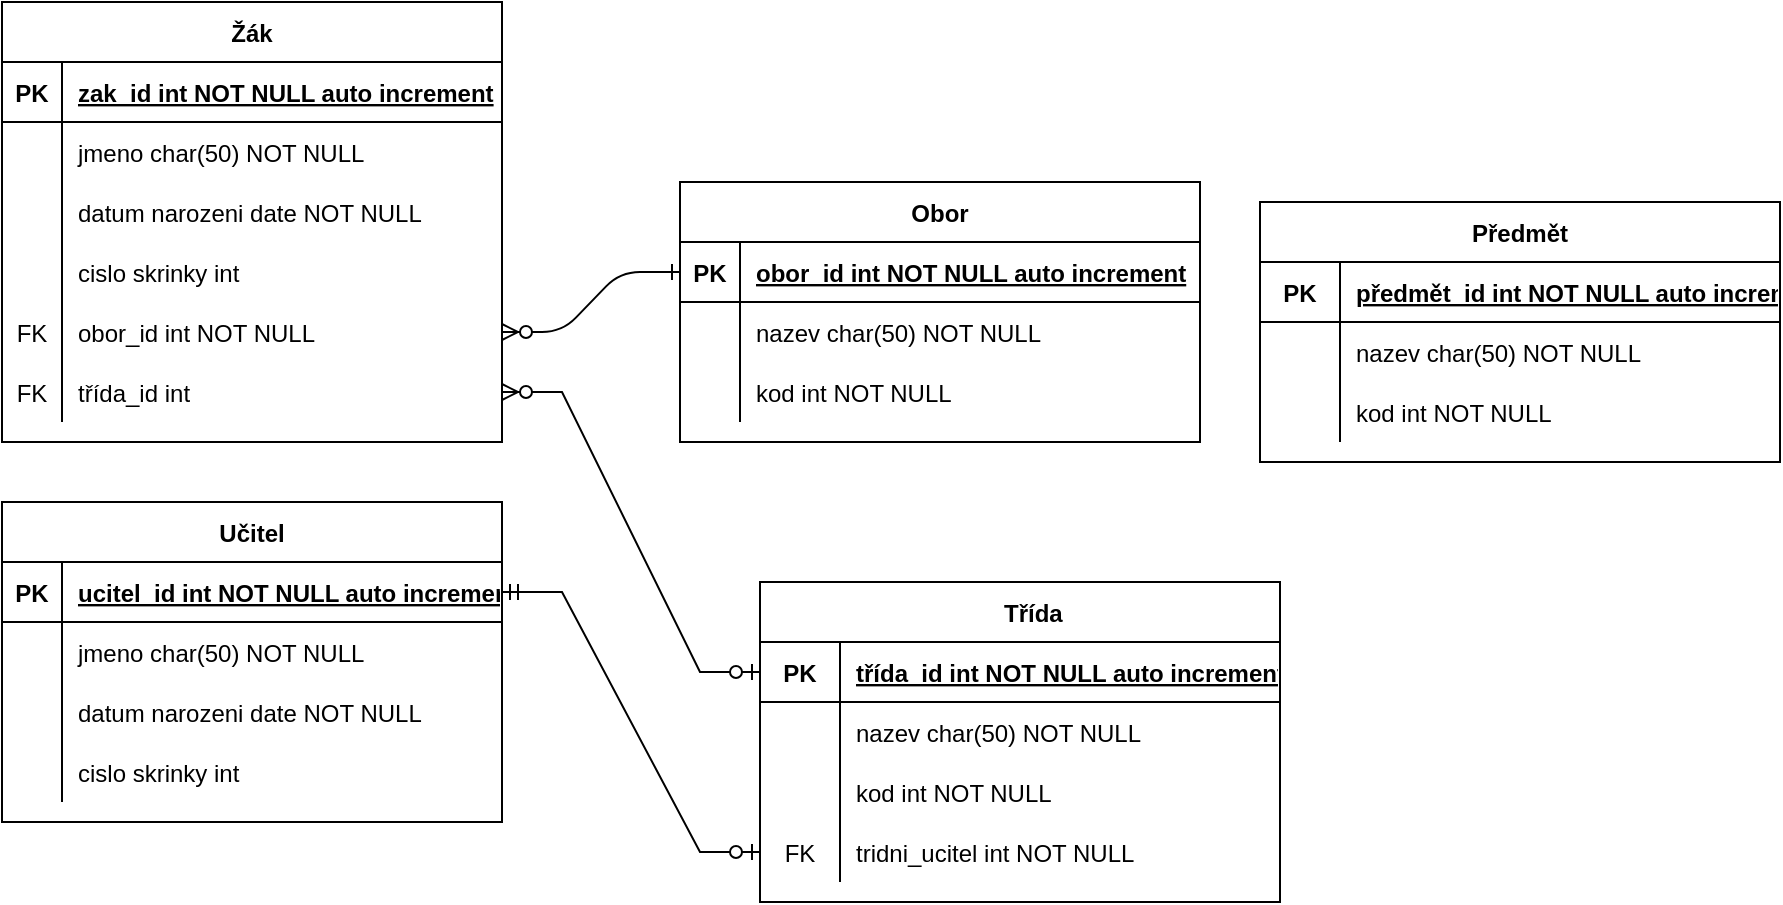 <mxfile version="21.7.4" type="device">
  <diagram id="R2lEEEUBdFMjLlhIrx00" name="Page-1">
    <mxGraphModel dx="989" dy="543" grid="1" gridSize="10" guides="1" tooltips="1" connect="1" arrows="1" fold="1" page="1" pageScale="1" pageWidth="850" pageHeight="1100" math="0" shadow="0" extFonts="Permanent Marker^https://fonts.googleapis.com/css?family=Permanent+Marker">
      <root>
        <mxCell id="0" />
        <mxCell id="1" parent="0" />
        <mxCell id="ogufLEp2ypotco66jPB3-1" value="Žák" style="shape=table;startSize=30;container=1;collapsible=1;childLayout=tableLayout;fixedRows=1;rowLines=0;fontStyle=1;align=center;resizeLast=1;" vertex="1" parent="1">
          <mxGeometry x="11" y="290" width="250" height="220" as="geometry" />
        </mxCell>
        <mxCell id="ogufLEp2ypotco66jPB3-2" value="" style="shape=partialRectangle;collapsible=0;dropTarget=0;pointerEvents=0;fillColor=none;points=[[0,0.5],[1,0.5]];portConstraint=eastwest;top=0;left=0;right=0;bottom=1;" vertex="1" parent="ogufLEp2ypotco66jPB3-1">
          <mxGeometry y="30" width="250" height="30" as="geometry" />
        </mxCell>
        <mxCell id="ogufLEp2ypotco66jPB3-3" value="PK" style="shape=partialRectangle;overflow=hidden;connectable=0;fillColor=none;top=0;left=0;bottom=0;right=0;fontStyle=1;" vertex="1" parent="ogufLEp2ypotco66jPB3-2">
          <mxGeometry width="30" height="30" as="geometry">
            <mxRectangle width="30" height="30" as="alternateBounds" />
          </mxGeometry>
        </mxCell>
        <mxCell id="ogufLEp2ypotco66jPB3-4" value="zak_id int NOT NULL auto increment" style="shape=partialRectangle;overflow=hidden;connectable=0;fillColor=none;top=0;left=0;bottom=0;right=0;align=left;spacingLeft=6;fontStyle=5;" vertex="1" parent="ogufLEp2ypotco66jPB3-2">
          <mxGeometry x="30" width="220" height="30" as="geometry">
            <mxRectangle width="220" height="30" as="alternateBounds" />
          </mxGeometry>
        </mxCell>
        <mxCell id="ogufLEp2ypotco66jPB3-5" value="" style="shape=partialRectangle;collapsible=0;dropTarget=0;pointerEvents=0;fillColor=none;points=[[0,0.5],[1,0.5]];portConstraint=eastwest;top=0;left=0;right=0;bottom=0;" vertex="1" parent="ogufLEp2ypotco66jPB3-1">
          <mxGeometry y="60" width="250" height="30" as="geometry" />
        </mxCell>
        <mxCell id="ogufLEp2ypotco66jPB3-6" value="" style="shape=partialRectangle;overflow=hidden;connectable=0;fillColor=none;top=0;left=0;bottom=0;right=0;" vertex="1" parent="ogufLEp2ypotco66jPB3-5">
          <mxGeometry width="30" height="30" as="geometry">
            <mxRectangle width="30" height="30" as="alternateBounds" />
          </mxGeometry>
        </mxCell>
        <mxCell id="ogufLEp2ypotco66jPB3-7" value="jmeno char(50) NOT NULL" style="shape=partialRectangle;overflow=hidden;connectable=0;fillColor=none;top=0;left=0;bottom=0;right=0;align=left;spacingLeft=6;" vertex="1" parent="ogufLEp2ypotco66jPB3-5">
          <mxGeometry x="30" width="220" height="30" as="geometry">
            <mxRectangle width="220" height="30" as="alternateBounds" />
          </mxGeometry>
        </mxCell>
        <mxCell id="ogufLEp2ypotco66jPB3-11" style="shape=partialRectangle;collapsible=0;dropTarget=0;pointerEvents=0;fillColor=none;points=[[0,0.5],[1,0.5]];portConstraint=eastwest;top=0;left=0;right=0;bottom=0;" vertex="1" parent="ogufLEp2ypotco66jPB3-1">
          <mxGeometry y="90" width="250" height="30" as="geometry" />
        </mxCell>
        <mxCell id="ogufLEp2ypotco66jPB3-12" style="shape=partialRectangle;overflow=hidden;connectable=0;fillColor=none;top=0;left=0;bottom=0;right=0;" vertex="1" parent="ogufLEp2ypotco66jPB3-11">
          <mxGeometry width="30" height="30" as="geometry">
            <mxRectangle width="30" height="30" as="alternateBounds" />
          </mxGeometry>
        </mxCell>
        <mxCell id="ogufLEp2ypotco66jPB3-13" value="datum narozeni date NOT NULL" style="shape=partialRectangle;overflow=hidden;connectable=0;fillColor=none;top=0;left=0;bottom=0;right=0;align=left;spacingLeft=6;" vertex="1" parent="ogufLEp2ypotco66jPB3-11">
          <mxGeometry x="30" width="220" height="30" as="geometry">
            <mxRectangle width="220" height="30" as="alternateBounds" />
          </mxGeometry>
        </mxCell>
        <mxCell id="ogufLEp2ypotco66jPB3-14" style="shape=partialRectangle;collapsible=0;dropTarget=0;pointerEvents=0;fillColor=none;points=[[0,0.5],[1,0.5]];portConstraint=eastwest;top=0;left=0;right=0;bottom=0;" vertex="1" parent="ogufLEp2ypotco66jPB3-1">
          <mxGeometry y="120" width="250" height="30" as="geometry" />
        </mxCell>
        <mxCell id="ogufLEp2ypotco66jPB3-15" style="shape=partialRectangle;overflow=hidden;connectable=0;fillColor=none;top=0;left=0;bottom=0;right=0;" vertex="1" parent="ogufLEp2ypotco66jPB3-14">
          <mxGeometry width="30" height="30" as="geometry">
            <mxRectangle width="30" height="30" as="alternateBounds" />
          </mxGeometry>
        </mxCell>
        <mxCell id="ogufLEp2ypotco66jPB3-16" value="cislo skrinky int " style="shape=partialRectangle;overflow=hidden;connectable=0;fillColor=none;top=0;left=0;bottom=0;right=0;align=left;spacingLeft=6;" vertex="1" parent="ogufLEp2ypotco66jPB3-14">
          <mxGeometry x="30" width="220" height="30" as="geometry">
            <mxRectangle width="220" height="30" as="alternateBounds" />
          </mxGeometry>
        </mxCell>
        <mxCell id="ogufLEp2ypotco66jPB3-30" style="shape=partialRectangle;collapsible=0;dropTarget=0;pointerEvents=0;fillColor=none;points=[[0,0.5],[1,0.5]];portConstraint=eastwest;top=0;left=0;right=0;bottom=0;" vertex="1" parent="ogufLEp2ypotco66jPB3-1">
          <mxGeometry y="150" width="250" height="30" as="geometry" />
        </mxCell>
        <mxCell id="ogufLEp2ypotco66jPB3-31" value="FK" style="shape=partialRectangle;overflow=hidden;connectable=0;fillColor=none;top=0;left=0;bottom=0;right=0;" vertex="1" parent="ogufLEp2ypotco66jPB3-30">
          <mxGeometry width="30" height="30" as="geometry">
            <mxRectangle width="30" height="30" as="alternateBounds" />
          </mxGeometry>
        </mxCell>
        <mxCell id="ogufLEp2ypotco66jPB3-32" value="obor_id int NOT NULL" style="shape=partialRectangle;overflow=hidden;connectable=0;fillColor=none;top=0;left=0;bottom=0;right=0;align=left;spacingLeft=6;" vertex="1" parent="ogufLEp2ypotco66jPB3-30">
          <mxGeometry x="30" width="220" height="30" as="geometry">
            <mxRectangle width="220" height="30" as="alternateBounds" />
          </mxGeometry>
        </mxCell>
        <mxCell id="ogufLEp2ypotco66jPB3-45" style="shape=partialRectangle;collapsible=0;dropTarget=0;pointerEvents=0;fillColor=none;points=[[0,0.5],[1,0.5]];portConstraint=eastwest;top=0;left=0;right=0;bottom=0;" vertex="1" parent="ogufLEp2ypotco66jPB3-1">
          <mxGeometry y="180" width="250" height="30" as="geometry" />
        </mxCell>
        <mxCell id="ogufLEp2ypotco66jPB3-46" value="FK" style="shape=partialRectangle;overflow=hidden;connectable=0;fillColor=none;top=0;left=0;bottom=0;right=0;" vertex="1" parent="ogufLEp2ypotco66jPB3-45">
          <mxGeometry width="30" height="30" as="geometry">
            <mxRectangle width="30" height="30" as="alternateBounds" />
          </mxGeometry>
        </mxCell>
        <mxCell id="ogufLEp2ypotco66jPB3-47" value="třída_id int" style="shape=partialRectangle;overflow=hidden;connectable=0;fillColor=none;top=0;left=0;bottom=0;right=0;align=left;spacingLeft=6;" vertex="1" parent="ogufLEp2ypotco66jPB3-45">
          <mxGeometry x="30" width="220" height="30" as="geometry">
            <mxRectangle width="220" height="30" as="alternateBounds" />
          </mxGeometry>
        </mxCell>
        <mxCell id="ogufLEp2ypotco66jPB3-17" value="Obor" style="shape=table;startSize=30;container=1;collapsible=1;childLayout=tableLayout;fixedRows=1;rowLines=0;fontStyle=1;align=center;resizeLast=1;" vertex="1" parent="1">
          <mxGeometry x="350" y="380" width="260" height="130" as="geometry" />
        </mxCell>
        <mxCell id="ogufLEp2ypotco66jPB3-18" value="" style="shape=partialRectangle;collapsible=0;dropTarget=0;pointerEvents=0;fillColor=none;points=[[0,0.5],[1,0.5]];portConstraint=eastwest;top=0;left=0;right=0;bottom=1;" vertex="1" parent="ogufLEp2ypotco66jPB3-17">
          <mxGeometry y="30" width="260" height="30" as="geometry" />
        </mxCell>
        <mxCell id="ogufLEp2ypotco66jPB3-19" value="PK" style="shape=partialRectangle;overflow=hidden;connectable=0;fillColor=none;top=0;left=0;bottom=0;right=0;fontStyle=1;" vertex="1" parent="ogufLEp2ypotco66jPB3-18">
          <mxGeometry width="30" height="30" as="geometry">
            <mxRectangle width="30" height="30" as="alternateBounds" />
          </mxGeometry>
        </mxCell>
        <mxCell id="ogufLEp2ypotco66jPB3-20" value="obor_id int NOT NULL auto increment" style="shape=partialRectangle;overflow=hidden;connectable=0;fillColor=none;top=0;left=0;bottom=0;right=0;align=left;spacingLeft=6;fontStyle=5;" vertex="1" parent="ogufLEp2ypotco66jPB3-18">
          <mxGeometry x="30" width="230" height="30" as="geometry">
            <mxRectangle width="230" height="30" as="alternateBounds" />
          </mxGeometry>
        </mxCell>
        <mxCell id="ogufLEp2ypotco66jPB3-21" value="" style="shape=partialRectangle;collapsible=0;dropTarget=0;pointerEvents=0;fillColor=none;points=[[0,0.5],[1,0.5]];portConstraint=eastwest;top=0;left=0;right=0;bottom=0;" vertex="1" parent="ogufLEp2ypotco66jPB3-17">
          <mxGeometry y="60" width="260" height="30" as="geometry" />
        </mxCell>
        <mxCell id="ogufLEp2ypotco66jPB3-22" value="" style="shape=partialRectangle;overflow=hidden;connectable=0;fillColor=none;top=0;left=0;bottom=0;right=0;" vertex="1" parent="ogufLEp2ypotco66jPB3-21">
          <mxGeometry width="30" height="30" as="geometry">
            <mxRectangle width="30" height="30" as="alternateBounds" />
          </mxGeometry>
        </mxCell>
        <mxCell id="ogufLEp2ypotco66jPB3-23" value="nazev char(50) NOT NULL" style="shape=partialRectangle;overflow=hidden;connectable=0;fillColor=none;top=0;left=0;bottom=0;right=0;align=left;spacingLeft=6;" vertex="1" parent="ogufLEp2ypotco66jPB3-21">
          <mxGeometry x="30" width="230" height="30" as="geometry">
            <mxRectangle width="230" height="30" as="alternateBounds" />
          </mxGeometry>
        </mxCell>
        <mxCell id="ogufLEp2ypotco66jPB3-24" style="shape=partialRectangle;collapsible=0;dropTarget=0;pointerEvents=0;fillColor=none;points=[[0,0.5],[1,0.5]];portConstraint=eastwest;top=0;left=0;right=0;bottom=0;" vertex="1" parent="ogufLEp2ypotco66jPB3-17">
          <mxGeometry y="90" width="260" height="30" as="geometry" />
        </mxCell>
        <mxCell id="ogufLEp2ypotco66jPB3-25" style="shape=partialRectangle;overflow=hidden;connectable=0;fillColor=none;top=0;left=0;bottom=0;right=0;" vertex="1" parent="ogufLEp2ypotco66jPB3-24">
          <mxGeometry width="30" height="30" as="geometry">
            <mxRectangle width="30" height="30" as="alternateBounds" />
          </mxGeometry>
        </mxCell>
        <mxCell id="ogufLEp2ypotco66jPB3-26" value="kod int NOT NULL" style="shape=partialRectangle;overflow=hidden;connectable=0;fillColor=none;top=0;left=0;bottom=0;right=0;align=left;spacingLeft=6;" vertex="1" parent="ogufLEp2ypotco66jPB3-24">
          <mxGeometry x="30" width="230" height="30" as="geometry">
            <mxRectangle width="230" height="30" as="alternateBounds" />
          </mxGeometry>
        </mxCell>
        <mxCell id="ogufLEp2ypotco66jPB3-33" value="" style="edgeStyle=entityRelationEdgeStyle;endArrow=ERzeroToMany;startArrow=ERone;endFill=1;startFill=0;entryX=1;entryY=0.5;entryDx=0;entryDy=0;exitX=0;exitY=0.5;exitDx=0;exitDy=0;" edge="1" parent="1" source="ogufLEp2ypotco66jPB3-18" target="ogufLEp2ypotco66jPB3-30">
          <mxGeometry width="100" height="100" relative="1" as="geometry">
            <mxPoint x="260" y="450" as="sourcePoint" />
            <mxPoint x="340" y="480" as="targetPoint" />
          </mxGeometry>
        </mxCell>
        <mxCell id="ogufLEp2ypotco66jPB3-34" value="    Třída" style="shape=table;startSize=30;container=1;collapsible=1;childLayout=tableLayout;fixedRows=1;rowLines=0;fontStyle=1;align=center;resizeLast=1;" vertex="1" parent="1">
          <mxGeometry x="390" y="580" width="260" height="160" as="geometry" />
        </mxCell>
        <mxCell id="ogufLEp2ypotco66jPB3-35" value="" style="shape=partialRectangle;collapsible=0;dropTarget=0;pointerEvents=0;fillColor=none;points=[[0,0.5],[1,0.5]];portConstraint=eastwest;top=0;left=0;right=0;bottom=1;" vertex="1" parent="ogufLEp2ypotco66jPB3-34">
          <mxGeometry y="30" width="260" height="30" as="geometry" />
        </mxCell>
        <mxCell id="ogufLEp2ypotco66jPB3-36" value="PK" style="shape=partialRectangle;overflow=hidden;connectable=0;fillColor=none;top=0;left=0;bottom=0;right=0;fontStyle=1;" vertex="1" parent="ogufLEp2ypotco66jPB3-35">
          <mxGeometry width="40" height="30" as="geometry">
            <mxRectangle width="40" height="30" as="alternateBounds" />
          </mxGeometry>
        </mxCell>
        <mxCell id="ogufLEp2ypotco66jPB3-37" value="třída_id int NOT NULL auto increment" style="shape=partialRectangle;overflow=hidden;connectable=0;fillColor=none;top=0;left=0;bottom=0;right=0;align=left;spacingLeft=6;fontStyle=5;" vertex="1" parent="ogufLEp2ypotco66jPB3-35">
          <mxGeometry x="40" width="220" height="30" as="geometry">
            <mxRectangle width="220" height="30" as="alternateBounds" />
          </mxGeometry>
        </mxCell>
        <mxCell id="ogufLEp2ypotco66jPB3-38" value="" style="shape=partialRectangle;collapsible=0;dropTarget=0;pointerEvents=0;fillColor=none;points=[[0,0.5],[1,0.5]];portConstraint=eastwest;top=0;left=0;right=0;bottom=0;" vertex="1" parent="ogufLEp2ypotco66jPB3-34">
          <mxGeometry y="60" width="260" height="30" as="geometry" />
        </mxCell>
        <mxCell id="ogufLEp2ypotco66jPB3-39" value="" style="shape=partialRectangle;overflow=hidden;connectable=0;fillColor=none;top=0;left=0;bottom=0;right=0;" vertex="1" parent="ogufLEp2ypotco66jPB3-38">
          <mxGeometry width="40" height="30" as="geometry">
            <mxRectangle width="40" height="30" as="alternateBounds" />
          </mxGeometry>
        </mxCell>
        <mxCell id="ogufLEp2ypotco66jPB3-40" value="nazev char(50) NOT NULL" style="shape=partialRectangle;overflow=hidden;connectable=0;fillColor=none;top=0;left=0;bottom=0;right=0;align=left;spacingLeft=6;" vertex="1" parent="ogufLEp2ypotco66jPB3-38">
          <mxGeometry x="40" width="220" height="30" as="geometry">
            <mxRectangle width="220" height="30" as="alternateBounds" />
          </mxGeometry>
        </mxCell>
        <mxCell id="ogufLEp2ypotco66jPB3-41" style="shape=partialRectangle;collapsible=0;dropTarget=0;pointerEvents=0;fillColor=none;points=[[0,0.5],[1,0.5]];portConstraint=eastwest;top=0;left=0;right=0;bottom=0;" vertex="1" parent="ogufLEp2ypotco66jPB3-34">
          <mxGeometry y="90" width="260" height="30" as="geometry" />
        </mxCell>
        <mxCell id="ogufLEp2ypotco66jPB3-42" style="shape=partialRectangle;overflow=hidden;connectable=0;fillColor=none;top=0;left=0;bottom=0;right=0;" vertex="1" parent="ogufLEp2ypotco66jPB3-41">
          <mxGeometry width="40" height="30" as="geometry">
            <mxRectangle width="40" height="30" as="alternateBounds" />
          </mxGeometry>
        </mxCell>
        <mxCell id="ogufLEp2ypotco66jPB3-43" value="kod int NOT NULL" style="shape=partialRectangle;overflow=hidden;connectable=0;fillColor=none;top=0;left=0;bottom=0;right=0;align=left;spacingLeft=6;" vertex="1" parent="ogufLEp2ypotco66jPB3-41">
          <mxGeometry x="40" width="220" height="30" as="geometry">
            <mxRectangle width="220" height="30" as="alternateBounds" />
          </mxGeometry>
        </mxCell>
        <mxCell id="ogufLEp2ypotco66jPB3-49" style="shape=partialRectangle;collapsible=0;dropTarget=0;pointerEvents=0;fillColor=none;points=[[0,0.5],[1,0.5]];portConstraint=eastwest;top=0;left=0;right=0;bottom=0;" vertex="1" parent="ogufLEp2ypotco66jPB3-34">
          <mxGeometry y="120" width="260" height="30" as="geometry" />
        </mxCell>
        <mxCell id="ogufLEp2ypotco66jPB3-50" value="FK" style="shape=partialRectangle;overflow=hidden;connectable=0;fillColor=none;top=0;left=0;bottom=0;right=0;" vertex="1" parent="ogufLEp2ypotco66jPB3-49">
          <mxGeometry width="40" height="30" as="geometry">
            <mxRectangle width="40" height="30" as="alternateBounds" />
          </mxGeometry>
        </mxCell>
        <mxCell id="ogufLEp2ypotco66jPB3-51" value="tridni_ucitel int NOT NULL " style="shape=partialRectangle;overflow=hidden;connectable=0;fillColor=none;top=0;left=0;bottom=0;right=0;align=left;spacingLeft=6;" vertex="1" parent="ogufLEp2ypotco66jPB3-49">
          <mxGeometry x="40" width="220" height="30" as="geometry">
            <mxRectangle width="220" height="30" as="alternateBounds" />
          </mxGeometry>
        </mxCell>
        <mxCell id="ogufLEp2ypotco66jPB3-48" value="" style="edgeStyle=entityRelationEdgeStyle;fontSize=12;html=1;endArrow=ERzeroToMany;startArrow=ERzeroToOne;rounded=0;exitX=0;exitY=0.5;exitDx=0;exitDy=0;entryX=1;entryY=0.5;entryDx=0;entryDy=0;" edge="1" parent="1" source="ogufLEp2ypotco66jPB3-35" target="ogufLEp2ypotco66jPB3-45">
          <mxGeometry width="100" height="100" relative="1" as="geometry">
            <mxPoint x="230" y="590" as="sourcePoint" />
            <mxPoint x="330" y="490" as="targetPoint" />
          </mxGeometry>
        </mxCell>
        <mxCell id="ogufLEp2ypotco66jPB3-52" value="Učitel" style="shape=table;startSize=30;container=1;collapsible=1;childLayout=tableLayout;fixedRows=1;rowLines=0;fontStyle=1;align=center;resizeLast=1;" vertex="1" parent="1">
          <mxGeometry x="11" y="540" width="250" height="160" as="geometry" />
        </mxCell>
        <mxCell id="ogufLEp2ypotco66jPB3-53" value="" style="shape=partialRectangle;collapsible=0;dropTarget=0;pointerEvents=0;fillColor=none;points=[[0,0.5],[1,0.5]];portConstraint=eastwest;top=0;left=0;right=0;bottom=1;" vertex="1" parent="ogufLEp2ypotco66jPB3-52">
          <mxGeometry y="30" width="250" height="30" as="geometry" />
        </mxCell>
        <mxCell id="ogufLEp2ypotco66jPB3-54" value="PK" style="shape=partialRectangle;overflow=hidden;connectable=0;fillColor=none;top=0;left=0;bottom=0;right=0;fontStyle=1;" vertex="1" parent="ogufLEp2ypotco66jPB3-53">
          <mxGeometry width="30" height="30" as="geometry">
            <mxRectangle width="30" height="30" as="alternateBounds" />
          </mxGeometry>
        </mxCell>
        <mxCell id="ogufLEp2ypotco66jPB3-55" value="ucitel_id int NOT NULL auto increment" style="shape=partialRectangle;overflow=hidden;connectable=0;fillColor=none;top=0;left=0;bottom=0;right=0;align=left;spacingLeft=6;fontStyle=5;" vertex="1" parent="ogufLEp2ypotco66jPB3-53">
          <mxGeometry x="30" width="220" height="30" as="geometry">
            <mxRectangle width="220" height="30" as="alternateBounds" />
          </mxGeometry>
        </mxCell>
        <mxCell id="ogufLEp2ypotco66jPB3-56" value="" style="shape=partialRectangle;collapsible=0;dropTarget=0;pointerEvents=0;fillColor=none;points=[[0,0.5],[1,0.5]];portConstraint=eastwest;top=0;left=0;right=0;bottom=0;" vertex="1" parent="ogufLEp2ypotco66jPB3-52">
          <mxGeometry y="60" width="250" height="30" as="geometry" />
        </mxCell>
        <mxCell id="ogufLEp2ypotco66jPB3-57" value="" style="shape=partialRectangle;overflow=hidden;connectable=0;fillColor=none;top=0;left=0;bottom=0;right=0;" vertex="1" parent="ogufLEp2ypotco66jPB3-56">
          <mxGeometry width="30" height="30" as="geometry">
            <mxRectangle width="30" height="30" as="alternateBounds" />
          </mxGeometry>
        </mxCell>
        <mxCell id="ogufLEp2ypotco66jPB3-58" value="jmeno char(50) NOT NULL" style="shape=partialRectangle;overflow=hidden;connectable=0;fillColor=none;top=0;left=0;bottom=0;right=0;align=left;spacingLeft=6;" vertex="1" parent="ogufLEp2ypotco66jPB3-56">
          <mxGeometry x="30" width="220" height="30" as="geometry">
            <mxRectangle width="220" height="30" as="alternateBounds" />
          </mxGeometry>
        </mxCell>
        <mxCell id="ogufLEp2ypotco66jPB3-59" style="shape=partialRectangle;collapsible=0;dropTarget=0;pointerEvents=0;fillColor=none;points=[[0,0.5],[1,0.5]];portConstraint=eastwest;top=0;left=0;right=0;bottom=0;" vertex="1" parent="ogufLEp2ypotco66jPB3-52">
          <mxGeometry y="90" width="250" height="30" as="geometry" />
        </mxCell>
        <mxCell id="ogufLEp2ypotco66jPB3-60" style="shape=partialRectangle;overflow=hidden;connectable=0;fillColor=none;top=0;left=0;bottom=0;right=0;" vertex="1" parent="ogufLEp2ypotco66jPB3-59">
          <mxGeometry width="30" height="30" as="geometry">
            <mxRectangle width="30" height="30" as="alternateBounds" />
          </mxGeometry>
        </mxCell>
        <mxCell id="ogufLEp2ypotco66jPB3-61" value="datum narozeni date NOT NULL" style="shape=partialRectangle;overflow=hidden;connectable=0;fillColor=none;top=0;left=0;bottom=0;right=0;align=left;spacingLeft=6;" vertex="1" parent="ogufLEp2ypotco66jPB3-59">
          <mxGeometry x="30" width="220" height="30" as="geometry">
            <mxRectangle width="220" height="30" as="alternateBounds" />
          </mxGeometry>
        </mxCell>
        <mxCell id="ogufLEp2ypotco66jPB3-62" style="shape=partialRectangle;collapsible=0;dropTarget=0;pointerEvents=0;fillColor=none;points=[[0,0.5],[1,0.5]];portConstraint=eastwest;top=0;left=0;right=0;bottom=0;" vertex="1" parent="ogufLEp2ypotco66jPB3-52">
          <mxGeometry y="120" width="250" height="30" as="geometry" />
        </mxCell>
        <mxCell id="ogufLEp2ypotco66jPB3-63" style="shape=partialRectangle;overflow=hidden;connectable=0;fillColor=none;top=0;left=0;bottom=0;right=0;" vertex="1" parent="ogufLEp2ypotco66jPB3-62">
          <mxGeometry width="30" height="30" as="geometry">
            <mxRectangle width="30" height="30" as="alternateBounds" />
          </mxGeometry>
        </mxCell>
        <mxCell id="ogufLEp2ypotco66jPB3-64" value="cislo skrinky int " style="shape=partialRectangle;overflow=hidden;connectable=0;fillColor=none;top=0;left=0;bottom=0;right=0;align=left;spacingLeft=6;" vertex="1" parent="ogufLEp2ypotco66jPB3-62">
          <mxGeometry x="30" width="220" height="30" as="geometry">
            <mxRectangle width="220" height="30" as="alternateBounds" />
          </mxGeometry>
        </mxCell>
        <mxCell id="ogufLEp2ypotco66jPB3-73" value="" style="edgeStyle=entityRelationEdgeStyle;fontSize=12;html=1;endArrow=ERzeroToOne;startArrow=ERmandOne;rounded=0;entryX=0;entryY=0.5;entryDx=0;entryDy=0;" edge="1" parent="1" source="ogufLEp2ypotco66jPB3-53" target="ogufLEp2ypotco66jPB3-49">
          <mxGeometry width="100" height="100" relative="1" as="geometry">
            <mxPoint x="290" y="610" as="sourcePoint" />
            <mxPoint x="390" y="510" as="targetPoint" />
            <Array as="points">
              <mxPoint x="270" y="620" />
              <mxPoint x="270" y="650" />
              <mxPoint x="291" y="680" />
            </Array>
          </mxGeometry>
        </mxCell>
        <mxCell id="ogufLEp2ypotco66jPB3-74" value="Předmět" style="shape=table;startSize=30;container=1;collapsible=1;childLayout=tableLayout;fixedRows=1;rowLines=0;fontStyle=1;align=center;resizeLast=1;" vertex="1" parent="1">
          <mxGeometry x="640" y="390" width="260" height="130" as="geometry" />
        </mxCell>
        <mxCell id="ogufLEp2ypotco66jPB3-75" value="" style="shape=partialRectangle;collapsible=0;dropTarget=0;pointerEvents=0;fillColor=none;points=[[0,0.5],[1,0.5]];portConstraint=eastwest;top=0;left=0;right=0;bottom=1;" vertex="1" parent="ogufLEp2ypotco66jPB3-74">
          <mxGeometry y="30" width="260" height="30" as="geometry" />
        </mxCell>
        <mxCell id="ogufLEp2ypotco66jPB3-76" value="PK" style="shape=partialRectangle;overflow=hidden;connectable=0;fillColor=none;top=0;left=0;bottom=0;right=0;fontStyle=1;" vertex="1" parent="ogufLEp2ypotco66jPB3-75">
          <mxGeometry width="40" height="30" as="geometry">
            <mxRectangle width="40" height="30" as="alternateBounds" />
          </mxGeometry>
        </mxCell>
        <mxCell id="ogufLEp2ypotco66jPB3-77" value="předmět_id int NOT NULL auto increment" style="shape=partialRectangle;overflow=hidden;connectable=0;fillColor=none;top=0;left=0;bottom=0;right=0;align=left;spacingLeft=6;fontStyle=5;" vertex="1" parent="ogufLEp2ypotco66jPB3-75">
          <mxGeometry x="40" width="220" height="30" as="geometry">
            <mxRectangle width="220" height="30" as="alternateBounds" />
          </mxGeometry>
        </mxCell>
        <mxCell id="ogufLEp2ypotco66jPB3-78" value="" style="shape=partialRectangle;collapsible=0;dropTarget=0;pointerEvents=0;fillColor=none;points=[[0,0.5],[1,0.5]];portConstraint=eastwest;top=0;left=0;right=0;bottom=0;" vertex="1" parent="ogufLEp2ypotco66jPB3-74">
          <mxGeometry y="60" width="260" height="30" as="geometry" />
        </mxCell>
        <mxCell id="ogufLEp2ypotco66jPB3-79" value="" style="shape=partialRectangle;overflow=hidden;connectable=0;fillColor=none;top=0;left=0;bottom=0;right=0;" vertex="1" parent="ogufLEp2ypotco66jPB3-78">
          <mxGeometry width="40" height="30" as="geometry">
            <mxRectangle width="40" height="30" as="alternateBounds" />
          </mxGeometry>
        </mxCell>
        <mxCell id="ogufLEp2ypotco66jPB3-80" value="nazev char(50) NOT NULL" style="shape=partialRectangle;overflow=hidden;connectable=0;fillColor=none;top=0;left=0;bottom=0;right=0;align=left;spacingLeft=6;" vertex="1" parent="ogufLEp2ypotco66jPB3-78">
          <mxGeometry x="40" width="220" height="30" as="geometry">
            <mxRectangle width="220" height="30" as="alternateBounds" />
          </mxGeometry>
        </mxCell>
        <mxCell id="ogufLEp2ypotco66jPB3-81" style="shape=partialRectangle;collapsible=0;dropTarget=0;pointerEvents=0;fillColor=none;points=[[0,0.5],[1,0.5]];portConstraint=eastwest;top=0;left=0;right=0;bottom=0;" vertex="1" parent="ogufLEp2ypotco66jPB3-74">
          <mxGeometry y="90" width="260" height="30" as="geometry" />
        </mxCell>
        <mxCell id="ogufLEp2ypotco66jPB3-82" style="shape=partialRectangle;overflow=hidden;connectable=0;fillColor=none;top=0;left=0;bottom=0;right=0;" vertex="1" parent="ogufLEp2ypotco66jPB3-81">
          <mxGeometry width="40" height="30" as="geometry">
            <mxRectangle width="40" height="30" as="alternateBounds" />
          </mxGeometry>
        </mxCell>
        <mxCell id="ogufLEp2ypotco66jPB3-83" value="kod int NOT NULL" style="shape=partialRectangle;overflow=hidden;connectable=0;fillColor=none;top=0;left=0;bottom=0;right=0;align=left;spacingLeft=6;" vertex="1" parent="ogufLEp2ypotco66jPB3-81">
          <mxGeometry x="40" width="220" height="30" as="geometry">
            <mxRectangle width="220" height="30" as="alternateBounds" />
          </mxGeometry>
        </mxCell>
      </root>
    </mxGraphModel>
  </diagram>
</mxfile>
